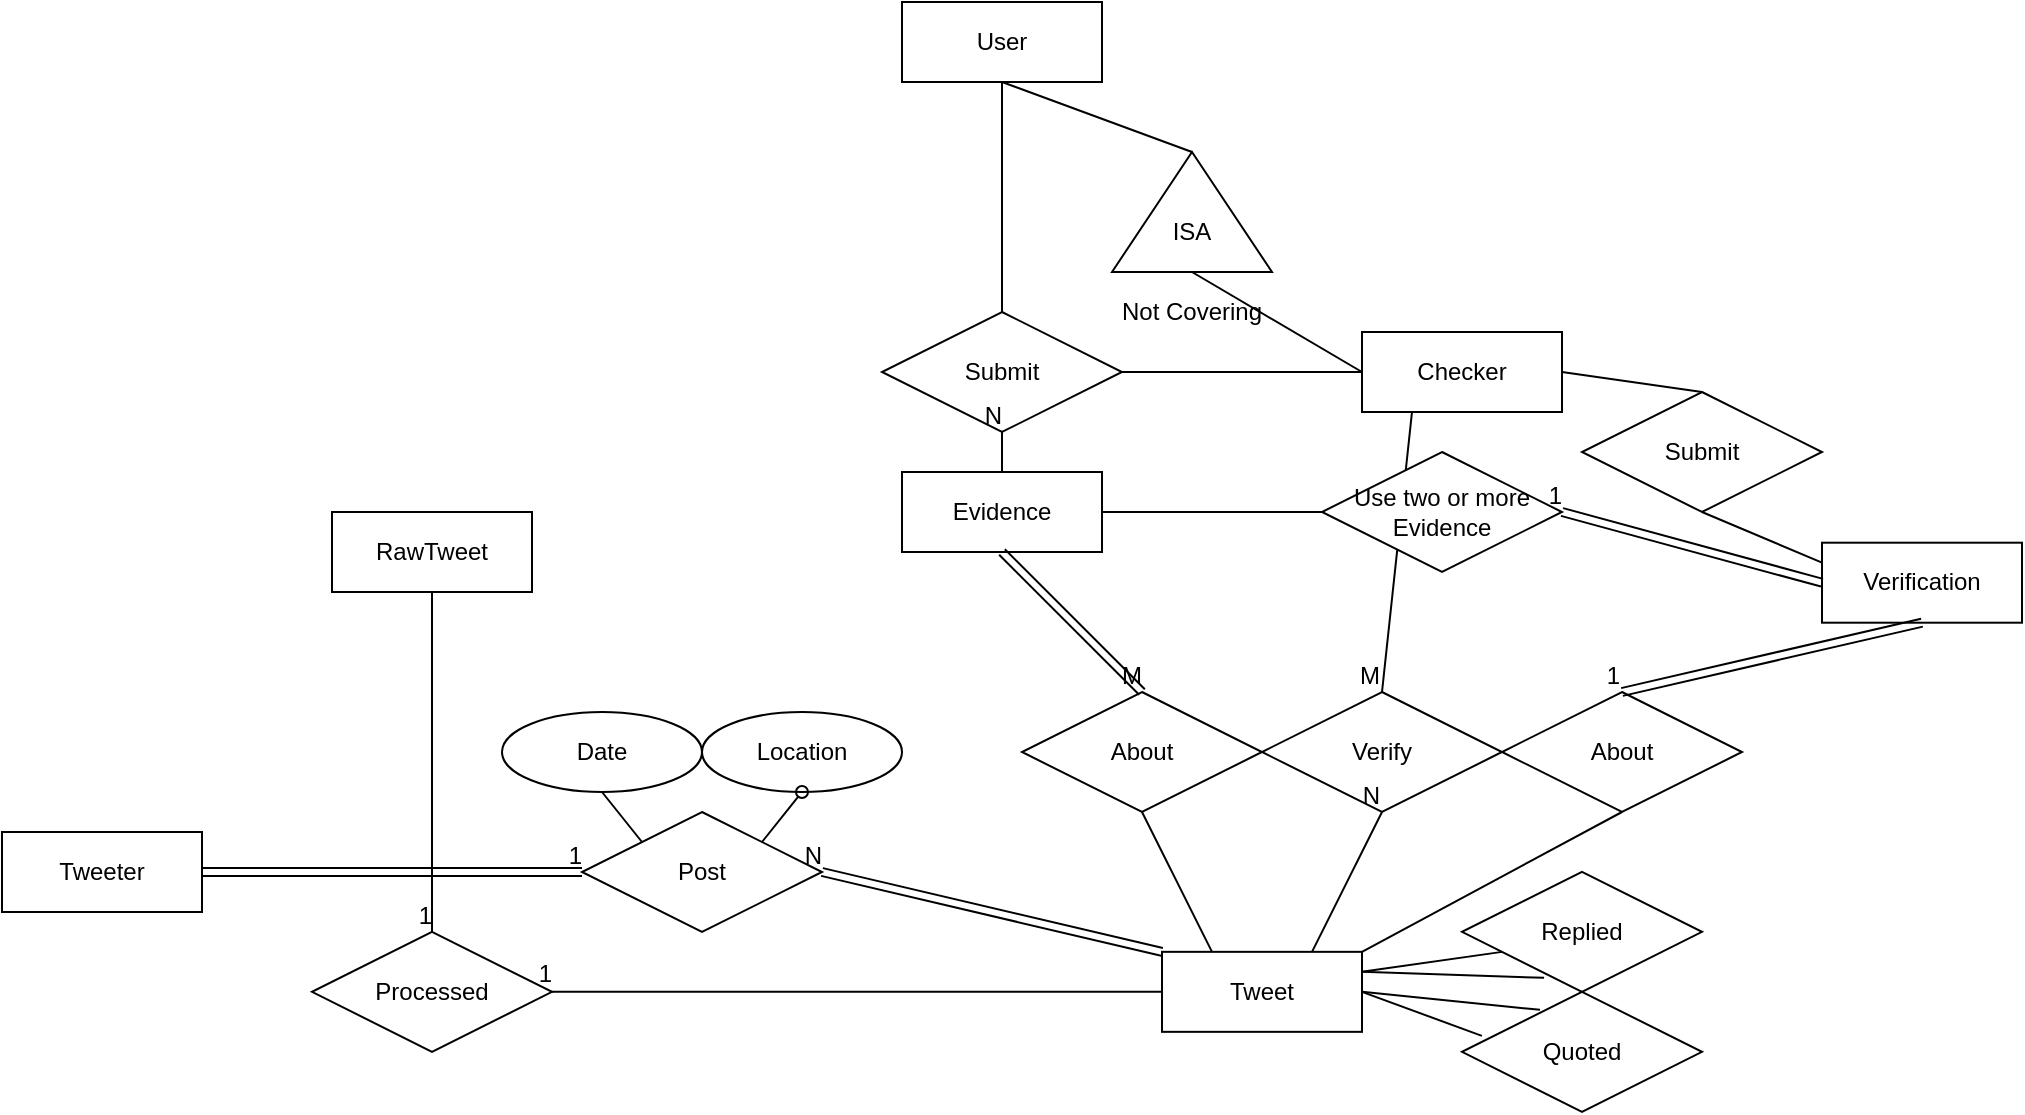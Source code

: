 <mxfile version="12.4.2" type="device" pages="1"><diagram id="R2lEEEUBdFMjLlhIrx00" name="Page-1"><mxGraphModel dx="1996" dy="680" grid="1" gridSize="10" guides="1" tooltips="1" connect="1" arrows="1" fold="1" page="1" pageScale="1" pageWidth="850" pageHeight="1100" math="0" shadow="0" extFonts="Permanent Marker^https://fonts.googleapis.com/css?family=Permanent+Marker"><root><mxCell id="0"/><mxCell id="1" parent="0"/><mxCell id="Zl-x6F84b25CzYWoy0cd-53" value="Tweeter" style="whiteSpace=wrap;html=1;align=center;" parent="1" vertex="1"><mxGeometry x="-500" y="650" width="100" height="40" as="geometry"/></mxCell><mxCell id="1N2LbQ6UHAANUHOMfzVF-2" value="Checker" style="whiteSpace=wrap;html=1;align=center;" parent="1" vertex="1"><mxGeometry x="180" y="400" width="100" height="40" as="geometry"/></mxCell><mxCell id="1N2LbQ6UHAANUHOMfzVF-47" value="RawTweet" style="whiteSpace=wrap;html=1;align=center;" parent="1" vertex="1"><mxGeometry x="-335" y="490" width="100" height="40" as="geometry"/></mxCell><mxCell id="1N2LbQ6UHAANUHOMfzVF-72" value="Tweet" style="whiteSpace=wrap;html=1;align=center;" parent="1" vertex="1"><mxGeometry x="80" y="709.92" width="100" height="40" as="geometry"/></mxCell><mxCell id="1N2LbQ6UHAANUHOMfzVF-87" value="Evidence" style="whiteSpace=wrap;html=1;align=center;" parent="1" vertex="1"><mxGeometry x="-50" y="470" width="100" height="40" as="geometry"/></mxCell><mxCell id="1N2LbQ6UHAANUHOMfzVF-145" value="Verification" style="whiteSpace=wrap;html=1;align=center;" parent="1" vertex="1"><mxGeometry x="410" y="505.35" width="100" height="40" as="geometry"/></mxCell><mxCell id="O9TEPQGxvD_UHUPM0MIn-1" value="User" style="whiteSpace=wrap;html=1;align=center;" parent="1" vertex="1"><mxGeometry x="-50" y="235" width="100" height="40" as="geometry"/></mxCell><mxCell id="NKi3S0RKVWE5tF4g7rTs-1" value="" style="triangle;whiteSpace=wrap;html=1;direction=north;" parent="1" vertex="1"><mxGeometry x="55" y="310" width="80" height="60" as="geometry"/></mxCell><mxCell id="NKi3S0RKVWE5tF4g7rTs-2" value="ISA" style="text;html=1;strokeColor=none;fillColor=none;align=center;verticalAlign=middle;whiteSpace=wrap;rounded=0;" parent="1" vertex="1"><mxGeometry x="75" y="340" width="40" height="20" as="geometry"/></mxCell><mxCell id="NKi3S0RKVWE5tF4g7rTs-4" value="" style="endArrow=none;html=1;rounded=0;entryX=0.5;entryY=1;entryDx=0;entryDy=0;exitX=1;exitY=0.5;exitDx=0;exitDy=0;" parent="1" source="NKi3S0RKVWE5tF4g7rTs-1" target="O9TEPQGxvD_UHUPM0MIn-1" edge="1"><mxGeometry relative="1" as="geometry"><mxPoint x="-500" y="770" as="sourcePoint"/><mxPoint x="-340" y="770" as="targetPoint"/></mxGeometry></mxCell><mxCell id="NKi3S0RKVWE5tF4g7rTs-5" value="" style="endArrow=none;html=1;rounded=0;exitX=0;exitY=0.5;exitDx=0;exitDy=0;entryX=0;entryY=0.5;entryDx=0;entryDy=0;" parent="1" source="1N2LbQ6UHAANUHOMfzVF-2" target="NKi3S0RKVWE5tF4g7rTs-1" edge="1"><mxGeometry relative="1" as="geometry"><mxPoint x="-500" y="790" as="sourcePoint"/><mxPoint x="100" y="370" as="targetPoint"/></mxGeometry></mxCell><mxCell id="NKi3S0RKVWE5tF4g7rTs-6" value="Not Covering" style="text;html=1;strokeColor=none;fillColor=none;align=center;verticalAlign=middle;whiteSpace=wrap;rounded=0;" parent="1" vertex="1"><mxGeometry x="50" y="380" width="90" height="20" as="geometry"/></mxCell><mxCell id="NKi3S0RKVWE5tF4g7rTs-8" value="Processed" style="shape=rhombus;perimeter=rhombusPerimeter;whiteSpace=wrap;html=1;align=center;" parent="1" vertex="1"><mxGeometry x="-345" y="699.92" width="120" height="60" as="geometry"/></mxCell><mxCell id="NKi3S0RKVWE5tF4g7rTs-9" value="" style="endArrow=none;html=1;rounded=0;exitX=0.5;exitY=1;exitDx=0;exitDy=0;entryX=0.5;entryY=0;entryDx=0;entryDy=0;" parent="1" source="1N2LbQ6UHAANUHOMfzVF-47" target="NKi3S0RKVWE5tF4g7rTs-8" edge="1"><mxGeometry relative="1" as="geometry"><mxPoint x="-500" y="780" as="sourcePoint"/><mxPoint x="-340" y="780" as="targetPoint"/></mxGeometry></mxCell><mxCell id="NKi3S0RKVWE5tF4g7rTs-10" value="1" style="resizable=0;html=1;align=right;verticalAlign=bottom;" parent="NKi3S0RKVWE5tF4g7rTs-9" connectable="0" vertex="1"><mxGeometry x="1" relative="1" as="geometry"/></mxCell><mxCell id="NKi3S0RKVWE5tF4g7rTs-12" value="" style="endArrow=none;html=1;rounded=0;entryX=1;entryY=0.5;entryDx=0;entryDy=0;exitX=0;exitY=0.5;exitDx=0;exitDy=0;" parent="1" source="1N2LbQ6UHAANUHOMfzVF-72" target="NKi3S0RKVWE5tF4g7rTs-8" edge="1"><mxGeometry relative="1" as="geometry"><mxPoint x="-500" y="780" as="sourcePoint"/><mxPoint x="-340" y="780" as="targetPoint"/></mxGeometry></mxCell><mxCell id="NKi3S0RKVWE5tF4g7rTs-13" value="1" style="resizable=0;html=1;align=right;verticalAlign=bottom;" parent="NKi3S0RKVWE5tF4g7rTs-12" connectable="0" vertex="1"><mxGeometry x="1" relative="1" as="geometry"/></mxCell><mxCell id="NKi3S0RKVWE5tF4g7rTs-14" value="Post" style="shape=rhombus;perimeter=rhombusPerimeter;whiteSpace=wrap;html=1;align=center;" parent="1" vertex="1"><mxGeometry x="-210" y="640" width="120" height="60" as="geometry"/></mxCell><mxCell id="NKi3S0RKVWE5tF4g7rTs-17" value="" style="shape=link;html=1;rounded=0;entryX=1;entryY=0.5;entryDx=0;entryDy=0;exitX=0;exitY=0;exitDx=0;exitDy=0;" parent="1" source="1N2LbQ6UHAANUHOMfzVF-72" target="NKi3S0RKVWE5tF4g7rTs-14" edge="1"><mxGeometry relative="1" as="geometry"><mxPoint x="-500" y="780" as="sourcePoint"/><mxPoint x="-340" y="780" as="targetPoint"/></mxGeometry></mxCell><mxCell id="NKi3S0RKVWE5tF4g7rTs-18" value="N" style="resizable=0;html=1;align=right;verticalAlign=bottom;" parent="NKi3S0RKVWE5tF4g7rTs-17" connectable="0" vertex="1"><mxGeometry x="1" relative="1" as="geometry"/></mxCell><mxCell id="NKi3S0RKVWE5tF4g7rTs-19" value="Date" style="ellipse;whiteSpace=wrap;html=1;align=center;" parent="1" vertex="1"><mxGeometry x="-250" y="590" width="100" height="40" as="geometry"/></mxCell><mxCell id="NKi3S0RKVWE5tF4g7rTs-20" value="Location" style="ellipse;whiteSpace=wrap;html=1;align=center;" parent="1" vertex="1"><mxGeometry x="-150" y="590" width="100" height="40" as="geometry"/></mxCell><mxCell id="NKi3S0RKVWE5tF4g7rTs-21" value="" style="endArrow=oval;html=1;rounded=0;entryX=0.5;entryY=1;entryDx=0;entryDy=0;exitX=1;exitY=0;exitDx=0;exitDy=0;endFill=0;" parent="1" source="NKi3S0RKVWE5tF4g7rTs-14" target="NKi3S0RKVWE5tF4g7rTs-20" edge="1"><mxGeometry relative="1" as="geometry"><mxPoint x="-500" y="780" as="sourcePoint"/><mxPoint x="-340" y="780" as="targetPoint"/></mxGeometry></mxCell><mxCell id="NKi3S0RKVWE5tF4g7rTs-22" value="" style="endArrow=none;html=1;rounded=0;entryX=0.5;entryY=1;entryDx=0;entryDy=0;exitX=0;exitY=0;exitDx=0;exitDy=0;" parent="1" source="NKi3S0RKVWE5tF4g7rTs-14" target="NKi3S0RKVWE5tF4g7rTs-19" edge="1"><mxGeometry relative="1" as="geometry"><mxPoint x="-500" y="800" as="sourcePoint"/><mxPoint x="-340" y="800" as="targetPoint"/></mxGeometry></mxCell><mxCell id="NKi3S0RKVWE5tF4g7rTs-23" value="Replied" style="shape=rhombus;perimeter=rhombusPerimeter;whiteSpace=wrap;html=1;align=center;" parent="1" vertex="1"><mxGeometry x="230" y="669.92" width="120" height="60" as="geometry"/></mxCell><mxCell id="NKi3S0RKVWE5tF4g7rTs-24" value="Quoted" style="shape=rhombus;perimeter=rhombusPerimeter;whiteSpace=wrap;html=1;align=center;" parent="1" vertex="1"><mxGeometry x="230" y="729.92" width="120" height="60" as="geometry"/></mxCell><mxCell id="NKi3S0RKVWE5tF4g7rTs-25" value="" style="endArrow=none;html=1;rounded=0;entryX=1;entryY=0.25;entryDx=0;entryDy=0;exitX=0.167;exitY=0.667;exitDx=0;exitDy=0;exitPerimeter=0;" parent="1" source="NKi3S0RKVWE5tF4g7rTs-23" target="1N2LbQ6UHAANUHOMfzVF-72" edge="1"><mxGeometry relative="1" as="geometry"><mxPoint x="-500" y="790" as="sourcePoint"/><mxPoint x="-340" y="790" as="targetPoint"/></mxGeometry></mxCell><mxCell id="NKi3S0RKVWE5tF4g7rTs-26" value="" style="endArrow=none;html=1;rounded=0;entryX=0.342;entryY=0.883;entryDx=0;entryDy=0;entryPerimeter=0;exitX=1;exitY=0.25;exitDx=0;exitDy=0;" parent="1" source="1N2LbQ6UHAANUHOMfzVF-72" target="NKi3S0RKVWE5tF4g7rTs-23" edge="1"><mxGeometry relative="1" as="geometry"><mxPoint x="-500" y="810" as="sourcePoint"/><mxPoint x="-340" y="810" as="targetPoint"/></mxGeometry></mxCell><mxCell id="NKi3S0RKVWE5tF4g7rTs-27" value="" style="endArrow=none;html=1;rounded=0;entryX=0.083;entryY=0.367;entryDx=0;entryDy=0;entryPerimeter=0;exitX=1;exitY=0.5;exitDx=0;exitDy=0;" parent="1" source="1N2LbQ6UHAANUHOMfzVF-72" target="NKi3S0RKVWE5tF4g7rTs-24" edge="1"><mxGeometry relative="1" as="geometry"><mxPoint x="-500" y="830" as="sourcePoint"/><mxPoint x="-340" y="830" as="targetPoint"/></mxGeometry></mxCell><mxCell id="NKi3S0RKVWE5tF4g7rTs-28" value="" style="endArrow=none;html=1;rounded=0;entryX=0.325;entryY=0.15;entryDx=0;entryDy=0;entryPerimeter=0;exitX=1;exitY=0.5;exitDx=0;exitDy=0;" parent="1" source="1N2LbQ6UHAANUHOMfzVF-72" target="NKi3S0RKVWE5tF4g7rTs-24" edge="1"><mxGeometry relative="1" as="geometry"><mxPoint x="-500" y="850" as="sourcePoint"/><mxPoint x="-340" y="850" as="targetPoint"/></mxGeometry></mxCell><mxCell id="NKi3S0RKVWE5tF4g7rTs-29" value="Submit" style="shape=rhombus;perimeter=rhombusPerimeter;whiteSpace=wrap;html=1;align=center;" parent="1" vertex="1"><mxGeometry x="-60" y="390" width="120" height="60" as="geometry"/></mxCell><mxCell id="NKi3S0RKVWE5tF4g7rTs-30" value="About" style="shape=rhombus;perimeter=rhombusPerimeter;whiteSpace=wrap;html=1;align=center;" parent="1" vertex="1"><mxGeometry x="10" y="580" width="120" height="60" as="geometry"/></mxCell><mxCell id="NKi3S0RKVWE5tF4g7rTs-35" value="" style="shape=link;html=1;rounded=0;endArrow=oval;endFill=0;exitX=0.5;exitY=1;exitDx=0;exitDy=0;entryX=0.5;entryY=0;entryDx=0;entryDy=0;" parent="1" source="1N2LbQ6UHAANUHOMfzVF-87" target="NKi3S0RKVWE5tF4g7rTs-30" edge="1"><mxGeometry relative="1" as="geometry"><mxPoint x="-500" y="810" as="sourcePoint"/><mxPoint x="-340" y="810" as="targetPoint"/></mxGeometry></mxCell><mxCell id="NKi3S0RKVWE5tF4g7rTs-36" value="M" style="resizable=0;html=1;align=right;verticalAlign=bottom;" parent="NKi3S0RKVWE5tF4g7rTs-35" connectable="0" vertex="1"><mxGeometry x="1" relative="1" as="geometry"/></mxCell><mxCell id="NKi3S0RKVWE5tF4g7rTs-37" value="" style="endArrow=none;html=1;rounded=0;entryX=0.5;entryY=1;entryDx=0;entryDy=0;exitX=0.5;exitY=0;exitDx=0;exitDy=0;" parent="1" source="1N2LbQ6UHAANUHOMfzVF-87" target="NKi3S0RKVWE5tF4g7rTs-29" edge="1"><mxGeometry relative="1" as="geometry"><mxPoint x="-500" y="810" as="sourcePoint"/><mxPoint x="-340" y="810" as="targetPoint"/></mxGeometry></mxCell><mxCell id="NKi3S0RKVWE5tF4g7rTs-38" value="N" style="resizable=0;html=1;align=right;verticalAlign=bottom;" parent="NKi3S0RKVWE5tF4g7rTs-37" connectable="0" vertex="1"><mxGeometry x="1" relative="1" as="geometry"/></mxCell><mxCell id="NKi3S0RKVWE5tF4g7rTs-39" value="" style="endArrow=none;html=1;rounded=0;entryX=0.5;entryY=1;entryDx=0;entryDy=0;exitX=0.5;exitY=0;exitDx=0;exitDy=0;" parent="1" source="NKi3S0RKVWE5tF4g7rTs-29" target="O9TEPQGxvD_UHUPM0MIn-1" edge="1"><mxGeometry relative="1" as="geometry"><mxPoint x="-500" y="810" as="sourcePoint"/><mxPoint x="-340" y="810" as="targetPoint"/></mxGeometry></mxCell><mxCell id="NKi3S0RKVWE5tF4g7rTs-40" value="" style="endArrow=none;html=1;rounded=0;entryX=0;entryY=0.5;entryDx=0;entryDy=0;exitX=1;exitY=0.5;exitDx=0;exitDy=0;" parent="1" source="NKi3S0RKVWE5tF4g7rTs-29" target="1N2LbQ6UHAANUHOMfzVF-2" edge="1"><mxGeometry relative="1" as="geometry"><mxPoint x="-500" y="810" as="sourcePoint"/><mxPoint x="-340" y="810" as="targetPoint"/></mxGeometry></mxCell><mxCell id="NKi3S0RKVWE5tF4g7rTs-41" value="Submit" style="shape=rhombus;perimeter=rhombusPerimeter;whiteSpace=wrap;html=1;align=center;" parent="1" vertex="1"><mxGeometry x="290" y="430" width="120" height="60" as="geometry"/></mxCell><mxCell id="NKi3S0RKVWE5tF4g7rTs-47" value="" style="endArrow=none;html=1;rounded=0;entryX=0.5;entryY=1;entryDx=0;entryDy=0;exitX=0;exitY=0.25;exitDx=0;exitDy=0;" parent="1" source="1N2LbQ6UHAANUHOMfzVF-145" target="NKi3S0RKVWE5tF4g7rTs-41" edge="1"><mxGeometry relative="1" as="geometry"><mxPoint x="-500" y="810" as="sourcePoint"/><mxPoint x="-340" y="810" as="targetPoint"/></mxGeometry></mxCell><mxCell id="NKi3S0RKVWE5tF4g7rTs-48" value="" style="endArrow=none;html=1;rounded=0;entryX=0.5;entryY=0;entryDx=0;entryDy=0;exitX=1;exitY=0.5;exitDx=0;exitDy=0;" parent="1" source="1N2LbQ6UHAANUHOMfzVF-2" target="NKi3S0RKVWE5tF4g7rTs-41" edge="1"><mxGeometry relative="1" as="geometry"><mxPoint x="-500" y="810" as="sourcePoint"/><mxPoint x="-340" y="810" as="targetPoint"/></mxGeometry></mxCell><mxCell id="NKi3S0RKVWE5tF4g7rTs-49" value="Verify" style="shape=rhombus;perimeter=rhombusPerimeter;whiteSpace=wrap;html=1;align=center;" parent="1" vertex="1"><mxGeometry x="130" y="580" width="120" height="60" as="geometry"/></mxCell><mxCell id="NKi3S0RKVWE5tF4g7rTs-50" value="" style="endArrow=none;html=1;rounded=0;entryX=0.5;entryY=1;entryDx=0;entryDy=0;exitX=0.75;exitY=0;exitDx=0;exitDy=0;" parent="1" source="1N2LbQ6UHAANUHOMfzVF-72" target="NKi3S0RKVWE5tF4g7rTs-49" edge="1"><mxGeometry relative="1" as="geometry"><mxPoint x="-500" y="810" as="sourcePoint"/><mxPoint x="-340" y="810" as="targetPoint"/></mxGeometry></mxCell><mxCell id="NKi3S0RKVWE5tF4g7rTs-51" value="N" style="resizable=0;html=1;align=right;verticalAlign=bottom;" parent="NKi3S0RKVWE5tF4g7rTs-50" connectable="0" vertex="1"><mxGeometry x="1" relative="1" as="geometry"/></mxCell><mxCell id="NKi3S0RKVWE5tF4g7rTs-57" value="" style="endArrow=none;html=1;rounded=0;entryX=0.5;entryY=0;entryDx=0;entryDy=0;exitX=0.25;exitY=1;exitDx=0;exitDy=0;" parent="1" source="1N2LbQ6UHAANUHOMfzVF-2" target="NKi3S0RKVWE5tF4g7rTs-49" edge="1"><mxGeometry relative="1" as="geometry"><mxPoint x="-500" y="850" as="sourcePoint"/><mxPoint x="-340" y="850" as="targetPoint"/></mxGeometry></mxCell><mxCell id="NKi3S0RKVWE5tF4g7rTs-58" value="M" style="resizable=0;html=1;align=right;verticalAlign=bottom;" parent="NKi3S0RKVWE5tF4g7rTs-57" connectable="0" vertex="1"><mxGeometry x="1" relative="1" as="geometry"/></mxCell><mxCell id="NKi3S0RKVWE5tF4g7rTs-59" value="About" style="shape=rhombus;perimeter=rhombusPerimeter;whiteSpace=wrap;html=1;align=center;" parent="1" vertex="1"><mxGeometry x="250" y="580" width="120" height="60" as="geometry"/></mxCell><mxCell id="NKi3S0RKVWE5tF4g7rTs-64" value="" style="shape=link;html=1;rounded=0;endArrow=oval;endFill=0;exitX=0.5;exitY=1;exitDx=0;exitDy=0;entryX=0.5;entryY=0;entryDx=0;entryDy=0;" parent="1" source="1N2LbQ6UHAANUHOMfzVF-145" target="NKi3S0RKVWE5tF4g7rTs-59" edge="1"><mxGeometry relative="1" as="geometry"><mxPoint x="-500" y="810" as="sourcePoint"/><mxPoint x="-340" y="810" as="targetPoint"/></mxGeometry></mxCell><mxCell id="NKi3S0RKVWE5tF4g7rTs-65" value="1" style="resizable=0;html=1;align=right;verticalAlign=bottom;" parent="NKi3S0RKVWE5tF4g7rTs-64" connectable="0" vertex="1"><mxGeometry x="1" relative="1" as="geometry"/></mxCell><mxCell id="NKi3S0RKVWE5tF4g7rTs-66" value="Use two or more Evidence" style="shape=rhombus;perimeter=rhombusPerimeter;whiteSpace=wrap;html=1;align=center;" parent="1" vertex="1"><mxGeometry x="160" y="460" width="120" height="60" as="geometry"/></mxCell><mxCell id="NKi3S0RKVWE5tF4g7rTs-67" value="" style="shape=link;html=1;rounded=0;endArrow=oval;endFill=0;exitX=0;exitY=0.5;exitDx=0;exitDy=0;entryX=1;entryY=0.5;entryDx=0;entryDy=0;" parent="1" source="1N2LbQ6UHAANUHOMfzVF-145" target="NKi3S0RKVWE5tF4g7rTs-66" edge="1"><mxGeometry relative="1" as="geometry"><mxPoint x="-500" y="810" as="sourcePoint"/><mxPoint x="-340" y="810" as="targetPoint"/></mxGeometry></mxCell><mxCell id="NKi3S0RKVWE5tF4g7rTs-68" value="1" style="resizable=0;html=1;align=right;verticalAlign=bottom;" parent="NKi3S0RKVWE5tF4g7rTs-67" connectable="0" vertex="1"><mxGeometry x="1" relative="1" as="geometry"/></mxCell><mxCell id="9Hw2xaF2Q8Y7HREqQY-X-1" value="" style="endArrow=none;html=1;rounded=0;entryX=0.5;entryY=1;entryDx=0;entryDy=0;exitX=0.25;exitY=0;exitDx=0;exitDy=0;" parent="1" source="1N2LbQ6UHAANUHOMfzVF-72" target="NKi3S0RKVWE5tF4g7rTs-30" edge="1"><mxGeometry relative="1" as="geometry"><mxPoint x="-500" y="810" as="sourcePoint"/><mxPoint x="-340" y="810" as="targetPoint"/></mxGeometry></mxCell><mxCell id="9Hw2xaF2Q8Y7HREqQY-X-2" value="" style="endArrow=none;html=1;rounded=0;entryX=0.5;entryY=1;entryDx=0;entryDy=0;exitX=1;exitY=0;exitDx=0;exitDy=0;" parent="1" source="1N2LbQ6UHAANUHOMfzVF-72" target="NKi3S0RKVWE5tF4g7rTs-59" edge="1"><mxGeometry relative="1" as="geometry"><mxPoint x="-500" y="830" as="sourcePoint"/><mxPoint x="-340" y="830" as="targetPoint"/></mxGeometry></mxCell><mxCell id="9Hw2xaF2Q8Y7HREqQY-X-3" value="" style="endArrow=none;html=1;rounded=0;entryX=0;entryY=0.5;entryDx=0;entryDy=0;exitX=1;exitY=0.5;exitDx=0;exitDy=0;" parent="1" source="1N2LbQ6UHAANUHOMfzVF-87" target="NKi3S0RKVWE5tF4g7rTs-66" edge="1"><mxGeometry relative="1" as="geometry"><mxPoint x="-500" y="810" as="sourcePoint"/><mxPoint x="-340" y="810" as="targetPoint"/></mxGeometry></mxCell><mxCell id="r76i5XNINFcaueAMrkIt-1" value="" style="shape=link;html=1;rounded=0;entryX=0;entryY=0.5;entryDx=0;entryDy=0;exitX=1;exitY=0.5;exitDx=0;exitDy=0;" edge="1" parent="1" source="Zl-x6F84b25CzYWoy0cd-53" target="NKi3S0RKVWE5tF4g7rTs-14"><mxGeometry relative="1" as="geometry"><mxPoint x="-500" y="810" as="sourcePoint"/><mxPoint x="-340" y="810" as="targetPoint"/></mxGeometry></mxCell><mxCell id="r76i5XNINFcaueAMrkIt-2" value="1" style="resizable=0;html=1;align=right;verticalAlign=bottom;" connectable="0" vertex="1" parent="r76i5XNINFcaueAMrkIt-1"><mxGeometry x="1" relative="1" as="geometry"/></mxCell></root></mxGraphModel></diagram></mxfile>